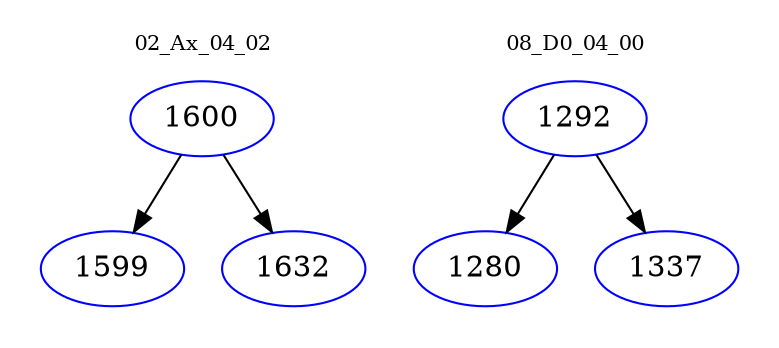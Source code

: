 digraph{
subgraph cluster_0 {
color = white
label = "02_Ax_04_02";
fontsize=10;
T0_1600 [label="1600", color="blue"]
T0_1600 -> T0_1599 [color="black"]
T0_1599 [label="1599", color="blue"]
T0_1600 -> T0_1632 [color="black"]
T0_1632 [label="1632", color="blue"]
}
subgraph cluster_1 {
color = white
label = "08_D0_04_00";
fontsize=10;
T1_1292 [label="1292", color="blue"]
T1_1292 -> T1_1280 [color="black"]
T1_1280 [label="1280", color="blue"]
T1_1292 -> T1_1337 [color="black"]
T1_1337 [label="1337", color="blue"]
}
}

